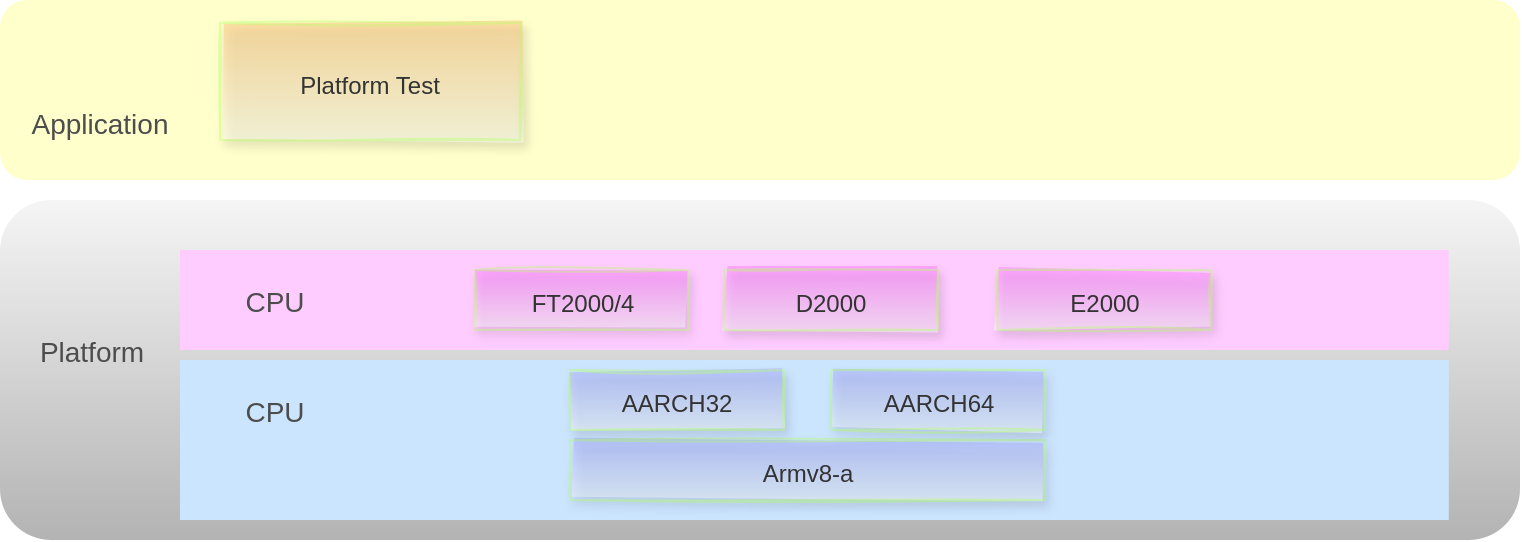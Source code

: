<mxfile scale="1.5" border="0" disableSvgWarning="true">
    <diagram id="BiUoWOzJMBxxvGTYzvqh" name=" 1 ">
        <mxGraphModel dx="943" dy="674" grid="1" gridSize="10" guides="1" tooltips="1" connect="1" arrows="1" fold="1" page="1" pageScale="1" pageWidth="827" pageHeight="1169" background="none" math="0" shadow="0">
            <root>
                <mxCell id="0"/>
                <mxCell id="1" parent="0"/>
                <mxCell id="2" value="" style="rounded=1;whiteSpace=wrap;html=1;labelBorderColor=#000000;fillColor=#FFFFCC;strokeColor=none;" parent="1" vertex="1">
                    <mxGeometry x="40" y="360" width="760" height="90" as="geometry"/>
                </mxCell>
                <mxCell id="3" value="&lt;font color=&quot;#4d4d4d&quot; style=&quot;font-size: 18px;&quot;&gt;&lt;/font&gt;" style="text;html=1;align=center;verticalAlign=middle;whiteSpace=wrap;rounded=0;fontSize=18;fontStyle=1" parent="1" vertex="1">
                    <mxGeometry x="60" y="370" width="60" height="40" as="geometry"/>
                </mxCell>
                <mxCell id="38" value="" style="group" parent="1" vertex="1" connectable="0">
                    <mxGeometry x="40" y="460" width="760" height="170" as="geometry"/>
                </mxCell>
                <mxCell id="11" value="" style="rounded=1;whiteSpace=wrap;html=1;fillColor=#f5f5f5;labelBorderColor=#000000;gradientColor=#b3b3b3;strokeColor=none;" parent="38" vertex="1">
                    <mxGeometry width="760" height="170" as="geometry"/>
                </mxCell>
                <mxCell id="12" value="&lt;font color=&quot;#4d4d4d&quot; style=&quot;font-size: 18px&quot;&gt;&lt;/font&gt;" style="text;html=1;align=center;verticalAlign=middle;whiteSpace=wrap;rounded=0;fontSize=18;fontStyle=1" parent="38" vertex="1">
                    <mxGeometry x="10" y="30" width="71.25" height="40" as="geometry"/>
                </mxCell>
                <mxCell id="21" value="" style="rounded=0;whiteSpace=wrap;html=1;fontSize=18;strokeColor=none;fillColor=#FFCCFF;" parent="38" vertex="1">
                    <mxGeometry x="90" y="25" width="634.38" height="50" as="geometry"/>
                </mxCell>
                <mxCell id="22" value="" style="rounded=0;whiteSpace=wrap;html=1;fontSize=18;strokeColor=none;fillColor=#CCE5FF;" parent="38" vertex="1">
                    <mxGeometry x="90" y="80" width="634.38" height="80" as="geometry"/>
                </mxCell>
                <mxCell id="23" value="&lt;font color=&quot;#4d4d4d&quot; style=&quot;font-weight: normal ; font-size: 14px&quot;&gt;CPU&lt;/font&gt;" style="text;html=1;align=center;verticalAlign=middle;whiteSpace=wrap;rounded=0;fontSize=18;fontStyle=1" parent="38" vertex="1">
                    <mxGeometry x="90" y="30" width="95" height="40" as="geometry"/>
                </mxCell>
                <mxCell id="24" value="&lt;font color=&quot;#4d4d4d&quot; style=&quot;font-weight: normal ; font-size: 14px&quot;&gt;CPU&lt;/font&gt;" style="text;html=1;align=center;verticalAlign=middle;whiteSpace=wrap;rounded=0;fontSize=18;fontStyle=1" parent="38" vertex="1">
                    <mxGeometry x="90" y="85" width="95" height="40" as="geometry"/>
                </mxCell>
                <mxCell id="30" value="&lt;font color=&quot;#333333&quot; style=&quot;font-size: 12px&quot;&gt;Armv8-a&lt;/font&gt;" style="rounded=0;whiteSpace=wrap;html=1;fontSize=18;strokeColor=#B3FF66;shadow=1;sketch=1;opacity=40;gradientColor=#ffffff;gradientDirection=south;fillStyle=auto;fillColor=#9999FF;" parent="38" vertex="1">
                    <mxGeometry x="285" y="120" width="237.5" height="30" as="geometry"/>
                </mxCell>
                <mxCell id="31" value="&lt;font color=&quot;#333333&quot; style=&quot;font-size: 12px&quot;&gt;AARCH32&lt;/font&gt;" style="rounded=0;whiteSpace=wrap;html=1;fontSize=18;strokeColor=#B3FF66;shadow=1;sketch=1;opacity=40;gradientColor=#ffffff;gradientDirection=south;fillStyle=auto;fillColor=#9999FF;" parent="38" vertex="1">
                    <mxGeometry x="285" y="85" width="106.875" height="30" as="geometry"/>
                </mxCell>
                <mxCell id="32" value="&lt;font color=&quot;#333333&quot; style=&quot;font-size: 12px&quot;&gt;AARCH64&lt;/font&gt;" style="rounded=0;whiteSpace=wrap;html=1;fontSize=18;strokeColor=#B3FF66;shadow=1;sketch=1;opacity=40;gradientColor=#ffffff;gradientDirection=south;fillStyle=auto;fillColor=#9999FF;" parent="38" vertex="1">
                    <mxGeometry x="415.625" y="85" width="106.875" height="30" as="geometry"/>
                </mxCell>
                <mxCell id="34" value="&lt;font color=&quot;#333333&quot; style=&quot;font-size: 12px&quot;&gt;FT2000/4&lt;/font&gt;" style="rounded=0;whiteSpace=wrap;html=1;fontSize=18;strokeColor=#B3FF66;shadow=1;sketch=1;opacity=40;gradientColor=#ffffff;gradientDirection=south;fillStyle=auto;fillColor=#FF66FF;" parent="38" vertex="1">
                    <mxGeometry x="237.5" y="35" width="106.875" height="30" as="geometry"/>
                </mxCell>
                <mxCell id="35" value="&lt;font color=&quot;#333333&quot; style=&quot;font-size: 12px&quot;&gt;D2000&lt;/font&gt;" style="rounded=0;whiteSpace=wrap;html=1;fontSize=18;strokeColor=#B3FF66;shadow=1;sketch=1;opacity=40;gradientColor=#ffffff;gradientDirection=south;fillStyle=auto;fillColor=#FF66FF;" parent="38" vertex="1">
                    <mxGeometry x="362.188" y="35" width="106.875" height="30" as="geometry"/>
                </mxCell>
                <mxCell id="37" value="&lt;font color=&quot;#333333&quot; style=&quot;font-size: 12px&quot;&gt;E2000&lt;/font&gt;" style="rounded=0;whiteSpace=wrap;html=1;fontSize=18;strokeColor=#B3FF66;shadow=1;sketch=1;opacity=40;gradientColor=#ffffff;gradientDirection=south;fillStyle=auto;fillColor=#FF66FF;" parent="38" vertex="1">
                    <mxGeometry x="498.75" y="35" width="106.875" height="30" as="geometry"/>
                </mxCell>
                <mxCell id="146" value="&lt;font color=&quot;#4d4d4d&quot;&gt;&lt;span style=&quot;font-size: 14px&quot;&gt;Platform&lt;/span&gt;&lt;/font&gt;" style="text;html=1;strokeColor=none;fillColor=none;align=center;verticalAlign=middle;whiteSpace=wrap;rounded=0;shadow=1;sketch=1;fontSize=18;opacity=40;" parent="38" vertex="1">
                    <mxGeometry x="25.63" y="65" width="40" height="20" as="geometry"/>
                </mxCell>
                <mxCell id="132" value="&lt;font color=&quot;#333333&quot; style=&quot;font-size: 12px&quot;&gt;Platform Test&lt;/font&gt;" style="rounded=0;whiteSpace=wrap;html=1;fontSize=18;strokeColor=#B3FF66;shadow=1;sketch=1;opacity=40;gradientColor=#ffffff;gradientDirection=south;fillStyle=auto;fillColor=#FFB366;" parent="1" vertex="1">
                    <mxGeometry x="150" y="371.33" width="150" height="58.67" as="geometry"/>
                </mxCell>
                <mxCell id="142" value="&lt;font color=&quot;#4d4d4d&quot;&gt;&lt;span style=&quot;font-size: 14px&quot;&gt;Application&lt;/span&gt;&lt;/font&gt;" style="text;html=1;strokeColor=none;fillColor=none;align=center;verticalAlign=middle;whiteSpace=wrap;rounded=0;shadow=1;sketch=1;fontSize=18;opacity=40;" parent="1" vertex="1">
                    <mxGeometry x="70" y="411.33" width="40" height="20" as="geometry"/>
                </mxCell>
            </root>
        </mxGraphModel>
    </diagram>
</mxfile>
